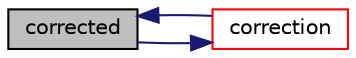 digraph "corrected"
{
  bgcolor="transparent";
  edge [fontname="Helvetica",fontsize="10",labelfontname="Helvetica",labelfontsize="10"];
  node [fontname="Helvetica",fontsize="10",shape=record];
  rankdir="LR";
  Node1 [label="corrected",height=0.2,width=0.4,color="black", fillcolor="grey75", style="filled", fontcolor="black"];
  Node1 -> Node2 [color="midnightblue",fontsize="10",style="solid",fontname="Helvetica"];
  Node2 [label="correction",height=0.2,width=0.4,color="red",URL="$a01797.html#a575a424a2a3d61de0e8d6ad368b61be1",tooltip="Return the explicit correction to the face-interpolate. "];
  Node2 -> Node1 [color="midnightblue",fontsize="10",style="solid",fontname="Helvetica"];
}
